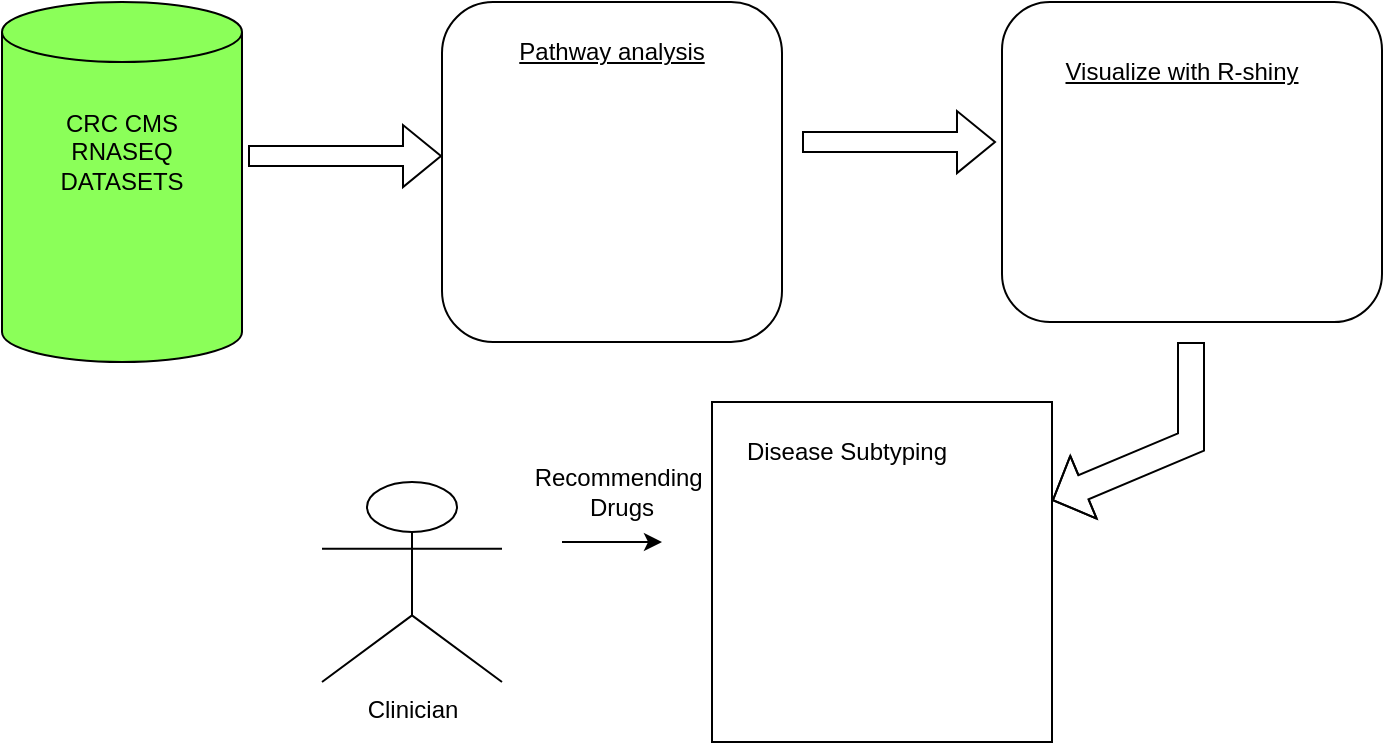<mxfile version="16.6.6" type="github">
  <diagram id="-uRTVZ6xyd__EYCAiGyI" name="Page-1">
    <mxGraphModel dx="868" dy="488" grid="1" gridSize="10" guides="1" tooltips="1" connect="1" arrows="1" fold="1" page="1" pageScale="1" pageWidth="850" pageHeight="1100" math="0" shadow="0">
      <root>
        <mxCell id="0" />
        <mxCell id="1" parent="0" />
        <mxCell id="xfakINtN89_Vgtfd74Ad-1" value="" style="shape=cylinder3;whiteSpace=wrap;html=1;boundedLbl=1;backgroundOutline=1;size=15;fillColor=#8BFF59;" parent="1" vertex="1">
          <mxGeometry x="60" y="30" width="120" height="180" as="geometry" />
        </mxCell>
        <mxCell id="xfakINtN89_Vgtfd74Ad-2" value="CRC CMS RNASEQ DATASETS" style="text;html=1;strokeColor=none;fillColor=none;align=center;verticalAlign=middle;whiteSpace=wrap;rounded=0;" parent="1" vertex="1">
          <mxGeometry x="90" y="90" width="60" height="30" as="geometry" />
        </mxCell>
        <mxCell id="xfakINtN89_Vgtfd74Ad-3" value="" style="shape=flexArrow;endArrow=classic;html=1;rounded=0;exitX=1.025;exitY=0.428;exitDx=0;exitDy=0;exitPerimeter=0;" parent="1" source="xfakINtN89_Vgtfd74Ad-1" edge="1">
          <mxGeometry width="50" height="50" relative="1" as="geometry">
            <mxPoint x="220" y="160" as="sourcePoint" />
            <mxPoint x="280" y="107" as="targetPoint" />
          </mxGeometry>
        </mxCell>
        <mxCell id="xfakINtN89_Vgtfd74Ad-4" value="" style="rounded=1;whiteSpace=wrap;html=1;" parent="1" vertex="1">
          <mxGeometry x="280" y="30" width="170" height="170" as="geometry" />
        </mxCell>
        <mxCell id="xfakINtN89_Vgtfd74Ad-5" value="Pathway analysis" style="text;html=1;strokeColor=none;fillColor=none;align=center;verticalAlign=middle;whiteSpace=wrap;rounded=0;fontStyle=4" parent="1" vertex="1">
          <mxGeometry x="315" y="40" width="100" height="30" as="geometry" />
        </mxCell>
        <mxCell id="xfakINtN89_Vgtfd74Ad-6" value="" style="shape=flexArrow;endArrow=classic;html=1;rounded=0;exitX=1.025;exitY=0.428;exitDx=0;exitDy=0;exitPerimeter=0;" parent="1" edge="1">
          <mxGeometry width="50" height="50" relative="1" as="geometry">
            <mxPoint x="460" y="100.04" as="sourcePoint" />
            <mxPoint x="557" y="100" as="targetPoint" />
          </mxGeometry>
        </mxCell>
        <mxCell id="xfakINtN89_Vgtfd74Ad-7" value="" style="rounded=1;whiteSpace=wrap;html=1;" parent="1" vertex="1">
          <mxGeometry x="560" y="30" width="190" height="160" as="geometry" />
        </mxCell>
        <mxCell id="xfakINtN89_Vgtfd74Ad-8" value="Visualize with R-shiny" style="text;html=1;strokeColor=none;fillColor=none;align=center;verticalAlign=middle;whiteSpace=wrap;rounded=0;fontStyle=4" parent="1" vertex="1">
          <mxGeometry x="590" y="50" width="120" height="30" as="geometry" />
        </mxCell>
        <mxCell id="xfakINtN89_Vgtfd74Ad-11" value="" style="shape=flexArrow;endArrow=classic;html=1;rounded=0;width=13;endSize=5.19;" parent="1" target="xfakINtN89_Vgtfd74Ad-12" edge="1">
          <mxGeometry width="50" height="50" relative="1" as="geometry">
            <mxPoint x="654.5" y="200" as="sourcePoint" />
            <mxPoint x="654.5" y="300" as="targetPoint" />
            <Array as="points">
              <mxPoint x="654.5" y="250" />
            </Array>
          </mxGeometry>
        </mxCell>
        <mxCell id="xfakINtN89_Vgtfd74Ad-12" value="" style="whiteSpace=wrap;html=1;aspect=fixed;" parent="1" vertex="1">
          <mxGeometry x="415" y="230" width="170" height="170" as="geometry" />
        </mxCell>
        <mxCell id="xfakINtN89_Vgtfd74Ad-13" value="Disease Subtyping" style="text;html=1;strokeColor=none;fillColor=none;align=center;verticalAlign=middle;whiteSpace=wrap;rounded=0;" parent="1" vertex="1">
          <mxGeometry x="425" y="240" width="115" height="30" as="geometry" />
        </mxCell>
        <mxCell id="IsUo8-37KHM_wyEVmpBv-1" value="Clinician" style="shape=umlActor;verticalLabelPosition=bottom;verticalAlign=top;html=1;outlineConnect=0;" vertex="1" parent="1">
          <mxGeometry x="220" y="270" width="90" height="100" as="geometry" />
        </mxCell>
        <mxCell id="IsUo8-37KHM_wyEVmpBv-2" value="" style="endArrow=classic;html=1;rounded=0;" edge="1" parent="1">
          <mxGeometry width="50" height="50" relative="1" as="geometry">
            <mxPoint x="340" y="300" as="sourcePoint" />
            <mxPoint x="390" y="300" as="targetPoint" />
          </mxGeometry>
        </mxCell>
        <mxCell id="IsUo8-37KHM_wyEVmpBv-3" value="Recommending&amp;nbsp;&lt;br&gt;Drugs" style="text;html=1;strokeColor=none;fillColor=none;align=center;verticalAlign=middle;whiteSpace=wrap;rounded=0;" vertex="1" parent="1">
          <mxGeometry x="340" y="260" width="60" height="30" as="geometry" />
        </mxCell>
      </root>
    </mxGraphModel>
  </diagram>
</mxfile>
